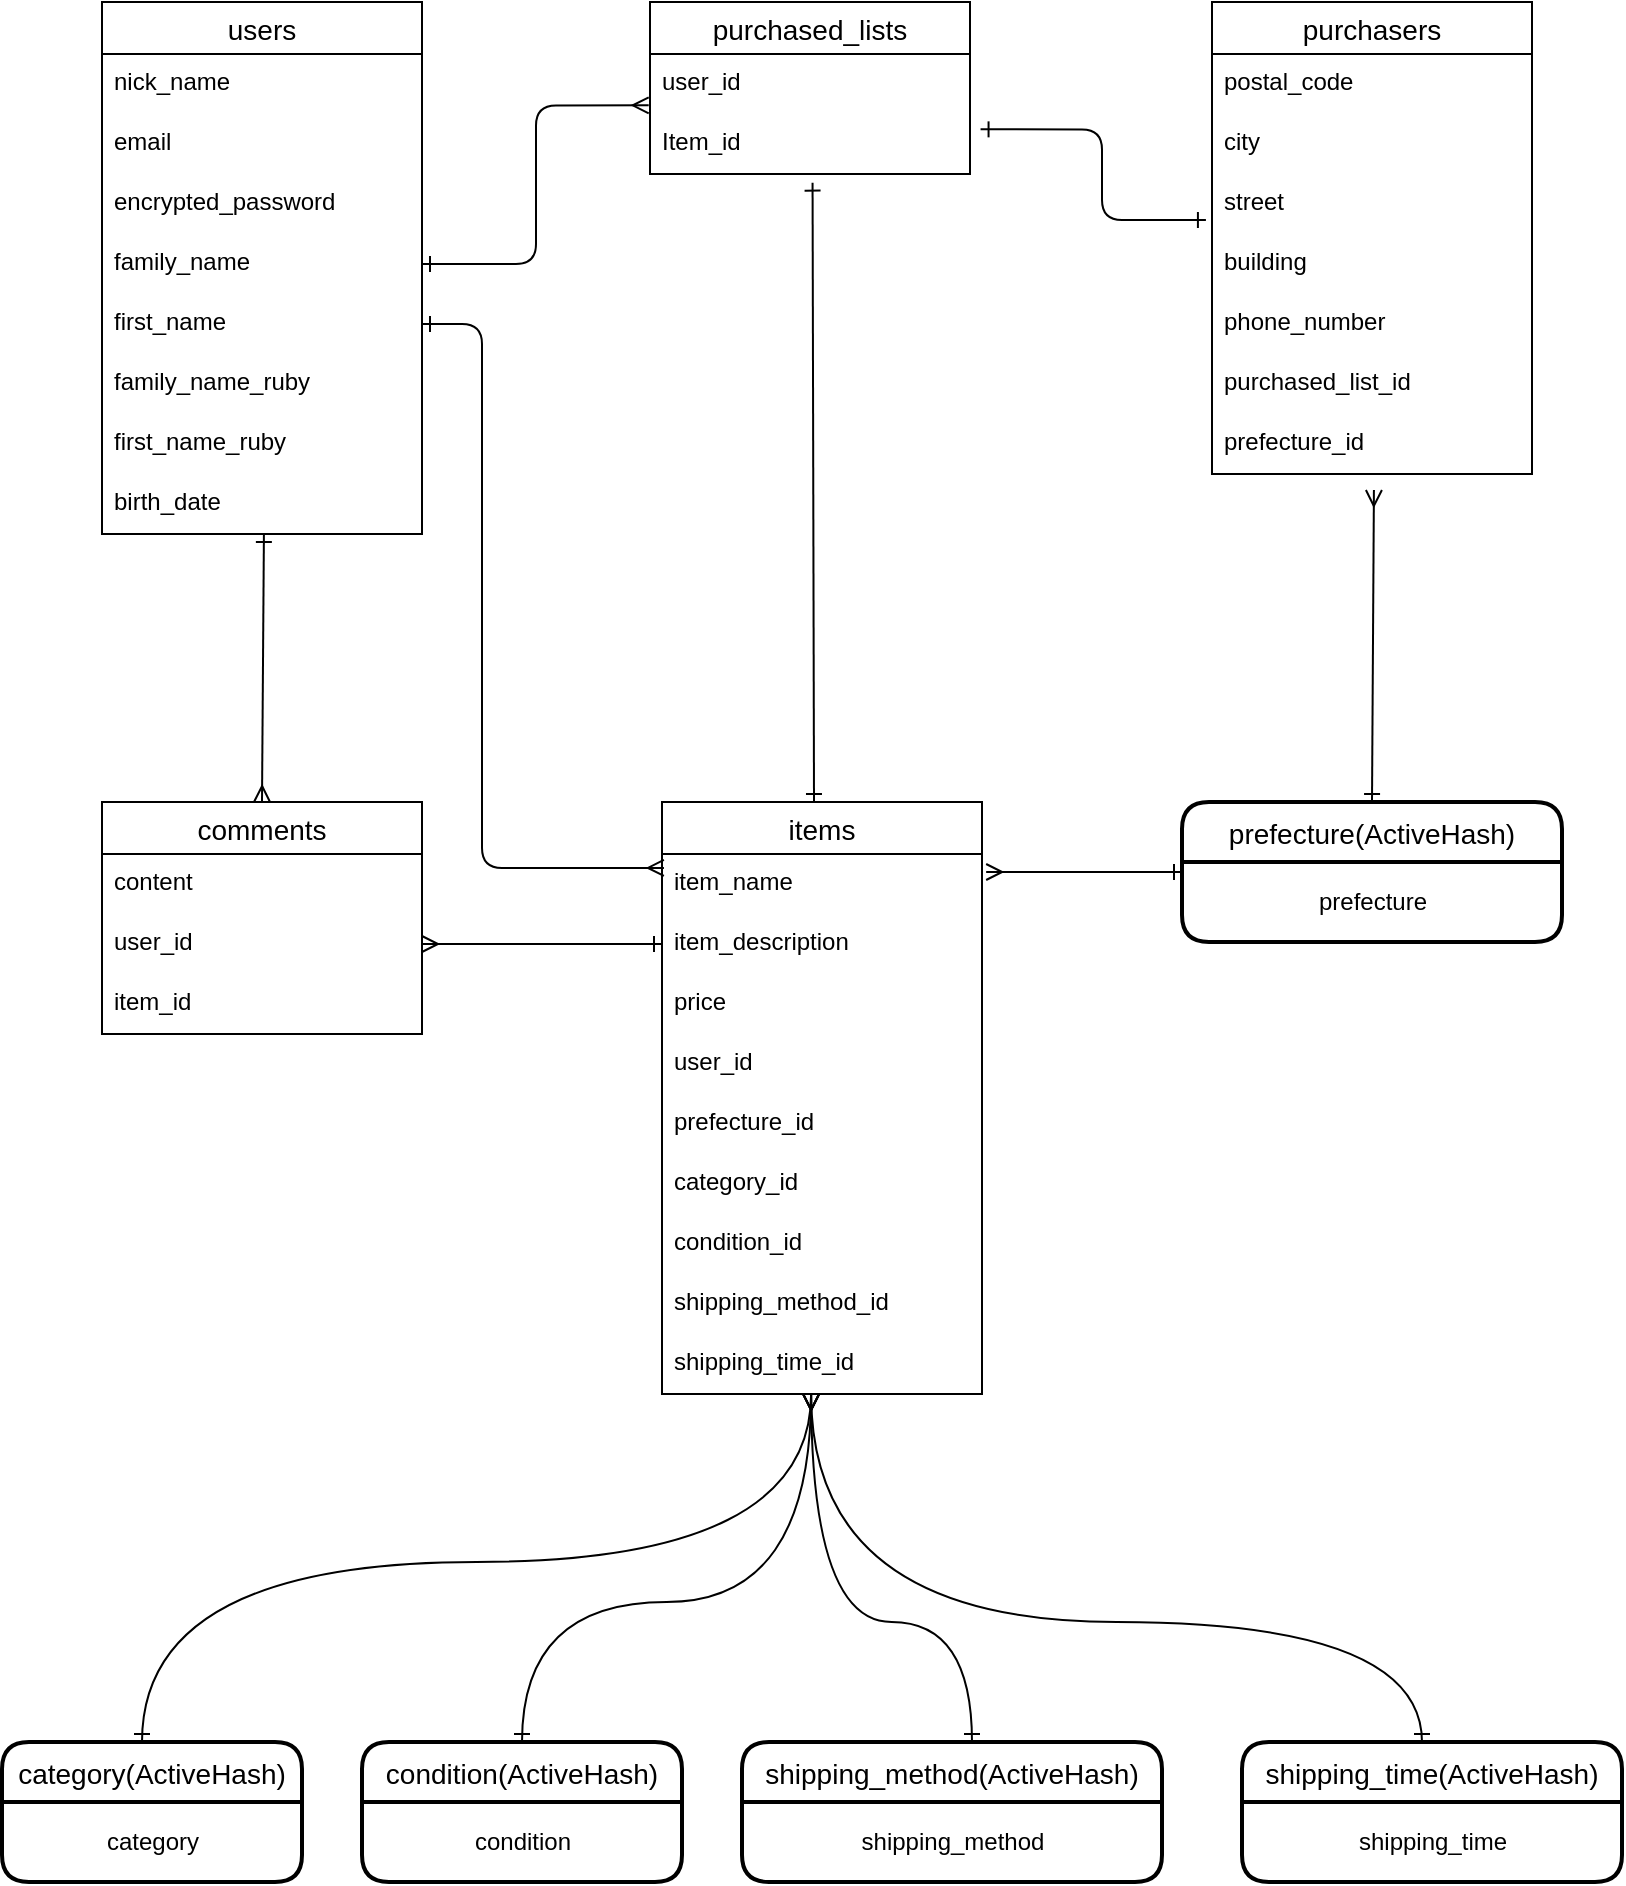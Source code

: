 <mxfile>
    <diagram id="lGaI8hB2yD38rnnK5k31" name="ページ1">
        <mxGraphModel dx="483" dy="213" grid="1" gridSize="10" guides="1" tooltips="1" connect="1" arrows="1" fold="1" page="1" pageScale="1" pageWidth="827" pageHeight="1169" math="0" shadow="0">
            <root>
                <mxCell id="0"/>
                <mxCell id="1" parent="0"/>
                <mxCell id="2" value="items" style="swimlane;fontStyle=0;childLayout=stackLayout;horizontal=1;startSize=26;horizontalStack=0;resizeParent=1;resizeParentMax=0;resizeLast=0;collapsible=1;marginBottom=0;align=center;fontSize=14;" parent="1" vertex="1">
                    <mxGeometry x="340" y="430" width="160" height="296" as="geometry"/>
                </mxCell>
                <mxCell id="3" value="item_name" style="text;strokeColor=none;fillColor=none;spacingLeft=4;spacingRight=4;overflow=hidden;rotatable=0;points=[[0,0.5],[1,0.5]];portConstraint=eastwest;fontSize=12;" parent="2" vertex="1">
                    <mxGeometry y="26" width="160" height="30" as="geometry"/>
                </mxCell>
                <mxCell id="4" value="item_description" style="text;strokeColor=none;fillColor=none;spacingLeft=4;spacingRight=4;overflow=hidden;rotatable=0;points=[[0,0.5],[1,0.5]];portConstraint=eastwest;fontSize=12;" parent="2" vertex="1">
                    <mxGeometry y="56" width="160" height="30" as="geometry"/>
                </mxCell>
                <mxCell id="11" value="price" style="text;strokeColor=none;fillColor=none;spacingLeft=4;spacingRight=4;overflow=hidden;rotatable=0;points=[[0,0.5],[1,0.5]];portConstraint=eastwest;fontSize=12;" parent="2" vertex="1">
                    <mxGeometry y="86" width="160" height="30" as="geometry"/>
                </mxCell>
                <mxCell id="157" value="user_id" style="text;strokeColor=none;fillColor=none;spacingLeft=4;spacingRight=4;overflow=hidden;rotatable=0;points=[[0,0.5],[1,0.5]];portConstraint=eastwest;fontSize=12;" parent="2" vertex="1">
                    <mxGeometry y="116" width="160" height="30" as="geometry"/>
                </mxCell>
                <mxCell id="158" value="prefecture_id" style="text;strokeColor=none;fillColor=none;spacingLeft=4;spacingRight=4;overflow=hidden;rotatable=0;points=[[0,0.5],[1,0.5]];portConstraint=eastwest;fontSize=12;" parent="2" vertex="1">
                    <mxGeometry y="146" width="160" height="30" as="geometry"/>
                </mxCell>
                <mxCell id="159" value="category_id" style="text;strokeColor=none;fillColor=none;spacingLeft=4;spacingRight=4;overflow=hidden;rotatable=0;points=[[0,0.5],[1,0.5]];portConstraint=eastwest;fontSize=12;" parent="2" vertex="1">
                    <mxGeometry y="176" width="160" height="30" as="geometry"/>
                </mxCell>
                <mxCell id="163" value="condition_id" style="text;strokeColor=none;fillColor=none;spacingLeft=4;spacingRight=4;overflow=hidden;rotatable=0;points=[[0,0.5],[1,0.5]];portConstraint=eastwest;fontSize=12;" parent="2" vertex="1">
                    <mxGeometry y="206" width="160" height="30" as="geometry"/>
                </mxCell>
                <mxCell id="160" value="shipping_method_id" style="text;strokeColor=none;fillColor=none;spacingLeft=4;spacingRight=4;overflow=hidden;rotatable=0;points=[[0,0.5],[1,0.5]];portConstraint=eastwest;fontSize=12;" parent="2" vertex="1">
                    <mxGeometry y="236" width="160" height="30" as="geometry"/>
                </mxCell>
                <mxCell id="29" value="shipping_time_id" style="text;strokeColor=none;fillColor=none;spacingLeft=4;spacingRight=4;overflow=hidden;rotatable=0;points=[[0,0.5],[1,0.5]];portConstraint=eastwest;fontSize=12;" parent="2" vertex="1">
                    <mxGeometry y="266" width="160" height="30" as="geometry"/>
                </mxCell>
                <mxCell id="13" value="users" style="swimlane;fontStyle=0;childLayout=stackLayout;horizontal=1;startSize=26;horizontalStack=0;resizeParent=1;resizeParentMax=0;resizeLast=0;collapsible=1;marginBottom=0;align=center;fontSize=14;" parent="1" vertex="1">
                    <mxGeometry x="60" y="30" width="160" height="266" as="geometry"/>
                </mxCell>
                <mxCell id="14" value="nick_name" style="text;strokeColor=none;fillColor=none;spacingLeft=4;spacingRight=4;overflow=hidden;rotatable=0;points=[[0,0.5],[1,0.5]];portConstraint=eastwest;fontSize=12;" parent="13" vertex="1">
                    <mxGeometry y="26" width="160" height="30" as="geometry"/>
                </mxCell>
                <mxCell id="15" value="email" style="text;strokeColor=none;fillColor=none;spacingLeft=4;spacingRight=4;overflow=hidden;rotatable=0;points=[[0,0.5],[1,0.5]];portConstraint=eastwest;fontSize=12;" parent="13" vertex="1">
                    <mxGeometry y="56" width="160" height="30" as="geometry"/>
                </mxCell>
                <mxCell id="16" value="encrypted_password" style="text;strokeColor=none;fillColor=none;spacingLeft=4;spacingRight=4;overflow=hidden;rotatable=0;points=[[0,0.5],[1,0.5]];portConstraint=eastwest;fontSize=12;" parent="13" vertex="1">
                    <mxGeometry y="86" width="160" height="30" as="geometry"/>
                </mxCell>
                <mxCell id="17" value="family_name" style="text;strokeColor=none;fillColor=none;spacingLeft=4;spacingRight=4;overflow=hidden;rotatable=0;points=[[0,0.5],[1,0.5]];portConstraint=eastwest;fontSize=12;" parent="13" vertex="1">
                    <mxGeometry y="116" width="160" height="30" as="geometry"/>
                </mxCell>
                <mxCell id="18" value="first_name" style="text;strokeColor=none;fillColor=none;spacingLeft=4;spacingRight=4;overflow=hidden;rotatable=0;points=[[0,0.5],[1,0.5]];portConstraint=eastwest;fontSize=12;" parent="13" vertex="1">
                    <mxGeometry y="146" width="160" height="30" as="geometry"/>
                </mxCell>
                <mxCell id="175" value="family_name_ruby" style="text;strokeColor=none;fillColor=none;spacingLeft=4;spacingRight=4;overflow=hidden;rotatable=0;points=[[0,0.5],[1,0.5]];portConstraint=eastwest;fontSize=12;" vertex="1" parent="13">
                    <mxGeometry y="176" width="160" height="30" as="geometry"/>
                </mxCell>
                <mxCell id="176" value="first_name_ruby" style="text;strokeColor=none;fillColor=none;spacingLeft=4;spacingRight=4;overflow=hidden;rotatable=0;points=[[0,0.5],[1,0.5]];portConstraint=eastwest;fontSize=12;" vertex="1" parent="13">
                    <mxGeometry y="206" width="160" height="30" as="geometry"/>
                </mxCell>
                <mxCell id="19" value="birth_date" style="text;strokeColor=none;fillColor=none;spacingLeft=4;spacingRight=4;overflow=hidden;rotatable=0;points=[[0,0.5],[1,0.5]];portConstraint=eastwest;fontSize=12;" parent="13" vertex="1">
                    <mxGeometry y="236" width="160" height="30" as="geometry"/>
                </mxCell>
                <mxCell id="20" value="comments" style="swimlane;fontStyle=0;childLayout=stackLayout;horizontal=1;startSize=26;horizontalStack=0;resizeParent=1;resizeParentMax=0;resizeLast=0;collapsible=1;marginBottom=0;align=center;fontSize=14;" parent="1" vertex="1">
                    <mxGeometry x="60" y="430" width="160" height="116" as="geometry"/>
                </mxCell>
                <mxCell id="21" value="content" style="text;strokeColor=none;fillColor=none;spacingLeft=4;spacingRight=4;overflow=hidden;rotatable=0;points=[[0,0.5],[1,0.5]];portConstraint=eastwest;fontSize=12;" parent="20" vertex="1">
                    <mxGeometry y="26" width="160" height="30" as="geometry"/>
                </mxCell>
                <mxCell id="30" value="user_id" style="text;strokeColor=none;fillColor=none;spacingLeft=4;spacingRight=4;overflow=hidden;rotatable=0;points=[[0,0.5],[1,0.5]];portConstraint=eastwest;fontSize=12;" parent="20" vertex="1">
                    <mxGeometry y="56" width="160" height="30" as="geometry"/>
                </mxCell>
                <mxCell id="31" value="item_id" style="text;strokeColor=none;fillColor=none;spacingLeft=4;spacingRight=4;overflow=hidden;rotatable=0;points=[[0,0.5],[1,0.5]];portConstraint=eastwest;fontSize=12;" parent="20" vertex="1">
                    <mxGeometry y="86" width="160" height="30" as="geometry"/>
                </mxCell>
                <mxCell id="33" style="edgeStyle=none;html=1;entryX=0.5;entryY=0;entryDx=0;entryDy=0;endArrow=ERmany;endFill=0;startArrow=ERone;startFill=0;exitX=0.506;exitY=1;exitDx=0;exitDy=0;exitPerimeter=0;" parent="1" source="19" target="20" edge="1">
                    <mxGeometry relative="1" as="geometry">
                        <mxPoint x="140" y="240" as="sourcePoint"/>
                        <Array as="points"/>
                    </mxGeometry>
                </mxCell>
                <mxCell id="34" style="edgeStyle=none;html=1;exitX=0;exitY=0.5;exitDx=0;exitDy=0;entryX=1;entryY=0.5;entryDx=0;entryDy=0;startArrow=ERone;startFill=0;endArrow=ERmany;endFill=0;" parent="1" source="4" target="30" edge="1">
                    <mxGeometry relative="1" as="geometry">
                        <mxPoint x="340" y="471" as="sourcePoint"/>
                        <mxPoint x="220" y="441" as="targetPoint"/>
                    </mxGeometry>
                </mxCell>
                <mxCell id="49" value="purchasers" style="swimlane;fontStyle=0;childLayout=stackLayout;horizontal=1;startSize=26;horizontalStack=0;resizeParent=1;resizeParentMax=0;resizeLast=0;collapsible=1;marginBottom=0;align=center;fontSize=14;" parent="1" vertex="1">
                    <mxGeometry x="615" y="30" width="160" height="236" as="geometry"/>
                </mxCell>
                <mxCell id="50" value="postal_code" style="text;strokeColor=none;fillColor=none;spacingLeft=4;spacingRight=4;overflow=hidden;rotatable=0;points=[[0,0.5],[1,0.5]];portConstraint=eastwest;fontSize=12;" parent="49" vertex="1">
                    <mxGeometry y="26" width="160" height="30" as="geometry"/>
                </mxCell>
                <mxCell id="52" value="city" style="text;strokeColor=none;fillColor=none;spacingLeft=4;spacingRight=4;overflow=hidden;rotatable=0;points=[[0,0.5],[1,0.5]];portConstraint=eastwest;fontSize=12;" parent="49" vertex="1">
                    <mxGeometry y="56" width="160" height="30" as="geometry"/>
                </mxCell>
                <mxCell id="53" value="street" style="text;strokeColor=none;fillColor=none;spacingLeft=4;spacingRight=4;overflow=hidden;rotatable=0;points=[[0,0.5],[1,0.5]];portConstraint=eastwest;fontSize=12;" parent="49" vertex="1">
                    <mxGeometry y="86" width="160" height="30" as="geometry"/>
                </mxCell>
                <mxCell id="55" value="building" style="text;strokeColor=none;fillColor=none;spacingLeft=4;spacingRight=4;overflow=hidden;rotatable=0;points=[[0,0.5],[1,0.5]];portConstraint=eastwest;fontSize=12;" parent="49" vertex="1">
                    <mxGeometry y="116" width="160" height="30" as="geometry"/>
                </mxCell>
                <mxCell id="172" value="phone_number" style="text;strokeColor=none;fillColor=none;spacingLeft=4;spacingRight=4;overflow=hidden;rotatable=0;points=[[0,0.5],[1,0.5]];portConstraint=eastwest;fontSize=12;" parent="49" vertex="1">
                    <mxGeometry y="146" width="160" height="30" as="geometry"/>
                </mxCell>
                <mxCell id="57" value="purchased_list_id" style="text;strokeColor=none;fillColor=none;spacingLeft=4;spacingRight=4;overflow=hidden;rotatable=0;points=[[0,0.5],[1,0.5]];portConstraint=eastwest;fontSize=12;" parent="49" vertex="1">
                    <mxGeometry y="176" width="160" height="30" as="geometry"/>
                </mxCell>
                <mxCell id="177" value="prefecture_id" style="text;strokeColor=none;fillColor=none;spacingLeft=4;spacingRight=4;overflow=hidden;rotatable=0;points=[[0,0.5],[1,0.5]];portConstraint=eastwest;fontSize=12;" vertex="1" parent="49">
                    <mxGeometry y="206" width="160" height="30" as="geometry"/>
                </mxCell>
                <mxCell id="73" value="category(ActiveHash)" style="swimlane;childLayout=stackLayout;horizontal=1;startSize=30;horizontalStack=0;rounded=1;fontSize=14;fontStyle=0;strokeWidth=2;resizeParent=0;resizeLast=1;shadow=0;dashed=0;align=center;" parent="1" vertex="1">
                    <mxGeometry x="10" y="900" width="150" height="70" as="geometry"/>
                </mxCell>
                <mxCell id="77" value="category" style="text;html=1;align=center;verticalAlign=middle;resizable=0;points=[];autosize=1;strokeColor=none;fillColor=none;" parent="73" vertex="1">
                    <mxGeometry y="30" width="150" height="40" as="geometry"/>
                </mxCell>
                <mxCell id="87" value="condition(ActiveHash)" style="swimlane;childLayout=stackLayout;horizontal=1;startSize=30;horizontalStack=0;rounded=1;fontSize=14;fontStyle=0;strokeWidth=2;resizeParent=0;resizeLast=1;shadow=0;dashed=0;align=center;" parent="1" vertex="1">
                    <mxGeometry x="190" y="900" width="160" height="70" as="geometry"/>
                </mxCell>
                <mxCell id="88" value="condition" style="text;html=1;align=center;verticalAlign=middle;resizable=0;points=[];autosize=1;strokeColor=none;fillColor=none;" parent="87" vertex="1">
                    <mxGeometry y="30" width="160" height="40" as="geometry"/>
                </mxCell>
                <mxCell id="134" style="edgeStyle=orthogonalEdgeStyle;curved=1;html=1;entryX=0.503;entryY=1.067;entryDx=0;entryDy=0;entryPerimeter=0;startArrow=ERone;startFill=0;endArrow=none;endFill=0;strokeColor=none;" parent="1" source="89" target="29" edge="1">
                    <mxGeometry relative="1" as="geometry">
                        <Array as="points">
                            <mxPoint x="495" y="636"/>
                            <mxPoint x="421" y="636"/>
                        </Array>
                    </mxGeometry>
                </mxCell>
                <mxCell id="139" style="edgeStyle=orthogonalEdgeStyle;html=1;entryX=0.466;entryY=1;entryDx=0;entryDy=0;entryPerimeter=0;startArrow=ERone;startFill=0;endArrow=ERmany;endFill=0;rounded=1;elbow=vertical;jumpStyle=arc;curved=1;" parent="1" source="89" target="29" edge="1">
                    <mxGeometry relative="1" as="geometry">
                        <Array as="points">
                            <mxPoint x="495" y="840"/>
                            <mxPoint x="415" y="840"/>
                        </Array>
                    </mxGeometry>
                </mxCell>
                <mxCell id="89" value="shipping_method(ActiveHash)" style="swimlane;childLayout=stackLayout;horizontal=1;startSize=30;horizontalStack=0;rounded=1;fontSize=14;fontStyle=0;strokeWidth=2;resizeParent=0;resizeLast=1;shadow=0;dashed=0;align=center;" parent="1" vertex="1">
                    <mxGeometry x="380" y="900" width="210" height="70" as="geometry"/>
                </mxCell>
                <mxCell id="90" value="shipping_method" style="text;html=1;align=center;verticalAlign=middle;resizable=0;points=[];autosize=1;strokeColor=none;fillColor=none;" parent="89" vertex="1">
                    <mxGeometry y="30" width="210" height="40" as="geometry"/>
                </mxCell>
                <mxCell id="107" style="edgeStyle=elbowEdgeStyle;elbow=vertical;html=1;exitX=0;exitY=0.5;exitDx=0;exitDy=0;startArrow=ERone;startFill=0;endArrow=ERmany;endFill=0;entryX=1.013;entryY=0.3;entryDx=0;entryDy=0;entryPerimeter=0;" parent="1" source="91" target="3" edge="1">
                    <mxGeometry relative="1" as="geometry">
                        <mxPoint x="510" y="465" as="targetPoint"/>
                    </mxGeometry>
                </mxCell>
                <mxCell id="108" style="elbow=vertical;html=1;exitX=0.5;exitY=0;exitDx=0;exitDy=0;startArrow=ERone;startFill=0;endArrow=ERmany;endFill=0;entryX=0.506;entryY=1.267;entryDx=0;entryDy=0;entryPerimeter=0;" parent="1" source="91" target="177" edge="1">
                    <mxGeometry relative="1" as="geometry">
                        <mxPoint x="560" y="150" as="targetPoint"/>
                    </mxGeometry>
                </mxCell>
                <mxCell id="91" value="prefecture(ActiveHash)" style="swimlane;childLayout=stackLayout;horizontal=1;startSize=30;horizontalStack=0;rounded=1;fontSize=14;fontStyle=0;strokeWidth=2;resizeParent=0;resizeLast=1;shadow=0;dashed=0;align=center;" parent="1" vertex="1">
                    <mxGeometry x="600" y="430" width="190" height="70" as="geometry"/>
                </mxCell>
                <mxCell id="92" value="prefecture" style="text;html=1;align=center;verticalAlign=middle;resizable=0;points=[];autosize=1;strokeColor=none;fillColor=none;" parent="91" vertex="1">
                    <mxGeometry y="30" width="190" height="40" as="geometry"/>
                </mxCell>
                <mxCell id="93" value="shipping_time(ActiveHash)" style="swimlane;childLayout=stackLayout;horizontal=1;startSize=30;horizontalStack=0;rounded=1;fontSize=14;fontStyle=0;strokeWidth=2;resizeParent=0;resizeLast=1;shadow=0;dashed=0;align=center;" parent="1" vertex="1">
                    <mxGeometry x="630" y="900" width="190" height="70" as="geometry"/>
                </mxCell>
                <mxCell id="94" value="shipping_time" style="text;html=1;align=center;verticalAlign=middle;resizable=0;points=[];autosize=1;strokeColor=none;fillColor=none;" parent="93" vertex="1">
                    <mxGeometry y="30" width="190" height="40" as="geometry"/>
                </mxCell>
                <mxCell id="120" style="edgeStyle=elbowEdgeStyle;html=1;startArrow=ERone;startFill=0;endArrow=ERmany;endFill=0;entryX=0.006;entryY=0.233;entryDx=0;entryDy=0;entryPerimeter=0;" parent="1" source="18" target="3" edge="1">
                    <mxGeometry relative="1" as="geometry">
                        <mxPoint x="290" y="191" as="targetPoint"/>
                        <Array as="points">
                            <mxPoint x="250" y="280"/>
                        </Array>
                    </mxGeometry>
                </mxCell>
                <mxCell id="151" style="edgeStyle=orthogonalEdgeStyle;html=1;entryX=0.466;entryY=1;entryDx=0;entryDy=0;entryPerimeter=0;startArrow=ERone;startFill=0;endArrow=ERmany;endFill=0;rounded=1;elbow=vertical;jumpStyle=arc;curved=1;exitX=0.5;exitY=0;exitDx=0;exitDy=0;" parent="1" source="87" target="29" edge="1">
                    <mxGeometry relative="1" as="geometry">
                        <mxPoint x="280" y="690" as="sourcePoint"/>
                        <mxPoint x="414.56" y="576" as="targetPoint"/>
                        <Array as="points">
                            <mxPoint x="270" y="830"/>
                            <mxPoint x="415" y="830"/>
                        </Array>
                    </mxGeometry>
                </mxCell>
                <mxCell id="152" style="edgeStyle=orthogonalEdgeStyle;html=1;entryX=0.466;entryY=1;entryDx=0;entryDy=0;entryPerimeter=0;startArrow=ERone;startFill=0;endArrow=ERmany;endFill=0;rounded=1;elbow=vertical;jumpStyle=arc;curved=1;" parent="1" source="73" target="29" edge="1">
                    <mxGeometry relative="1" as="geometry">
                        <mxPoint x="80" y="730" as="sourcePoint"/>
                        <mxPoint x="414.56" y="576" as="targetPoint"/>
                        <Array as="points">
                            <mxPoint x="80" y="810"/>
                            <mxPoint x="415" y="810"/>
                        </Array>
                    </mxGeometry>
                </mxCell>
                <mxCell id="153" style="edgeStyle=orthogonalEdgeStyle;html=1;entryX=0.466;entryY=1;entryDx=0;entryDy=0;entryPerimeter=0;startArrow=ERone;startFill=0;endArrow=ERmany;endFill=0;rounded=1;elbow=vertical;jumpStyle=arc;curved=1;" parent="1" target="29" edge="1">
                    <mxGeometry relative="1" as="geometry">
                        <mxPoint x="720" y="900" as="sourcePoint"/>
                        <mxPoint x="414.56" y="576" as="targetPoint"/>
                        <Array as="points">
                            <mxPoint x="720" y="840"/>
                            <mxPoint x="415" y="840"/>
                        </Array>
                    </mxGeometry>
                </mxCell>
                <mxCell id="179" value="purchased_lists" style="swimlane;fontStyle=0;childLayout=stackLayout;horizontal=1;startSize=26;horizontalStack=0;resizeParent=1;resizeParentMax=0;resizeLast=0;collapsible=1;marginBottom=0;align=center;fontSize=14;" vertex="1" parent="1">
                    <mxGeometry x="334" y="30" width="160" height="86" as="geometry"/>
                </mxCell>
                <mxCell id="180" value="user_id" style="text;strokeColor=none;fillColor=none;spacingLeft=4;spacingRight=4;overflow=hidden;rotatable=0;points=[[0,0.5],[1,0.5]];portConstraint=eastwest;fontSize=12;" vertex="1" parent="179">
                    <mxGeometry y="26" width="160" height="30" as="geometry"/>
                </mxCell>
                <mxCell id="194" value="Item_id" style="text;strokeColor=none;fillColor=none;spacingLeft=4;spacingRight=4;overflow=hidden;rotatable=0;points=[[0,0.5],[1,0.5]];portConstraint=eastwest;fontSize=12;" vertex="1" parent="179">
                    <mxGeometry y="56" width="160" height="30" as="geometry"/>
                </mxCell>
                <mxCell id="185" style="html=1;startArrow=ERone;startFill=0;endArrow=ERone;endFill=0;exitX=0.508;exitY=1.144;exitDx=0;exitDy=0;exitPerimeter=0;" edge="1" parent="1" source="194">
                    <mxGeometry relative="1" as="geometry">
                        <mxPoint x="416.08" y="146" as="sourcePoint"/>
                        <mxPoint x="416" y="430" as="targetPoint"/>
                    </mxGeometry>
                </mxCell>
                <mxCell id="187" style="html=1;startArrow=ERone;startFill=0;endArrow=ERone;endFill=0;edgeStyle=orthogonalEdgeStyle;entryX=-0.019;entryY=-0.233;entryDx=0;entryDy=0;entryPerimeter=0;exitX=1.033;exitY=0.256;exitDx=0;exitDy=0;exitPerimeter=0;" edge="1" parent="1" source="194" target="55">
                    <mxGeometry relative="1" as="geometry">
                        <mxPoint x="580" y="30" as="sourcePoint"/>
                        <mxPoint x="590" y="169" as="targetPoint"/>
                        <Array as="points">
                            <mxPoint x="560" y="94"/>
                            <mxPoint x="560" y="139"/>
                        </Array>
                    </mxGeometry>
                </mxCell>
                <mxCell id="192" style="edgeStyle=orthogonalEdgeStyle;html=1;exitX=1;exitY=0.5;exitDx=0;exitDy=0;entryX=-0.004;entryY=0.856;entryDx=0;entryDy=0;entryPerimeter=0;startArrow=ERone;startFill=0;endArrow=ERmany;endFill=0;" edge="1" parent="1" source="17" target="180">
                    <mxGeometry relative="1" as="geometry"/>
                </mxCell>
            </root>
        </mxGraphModel>
    </diagram>
</mxfile>